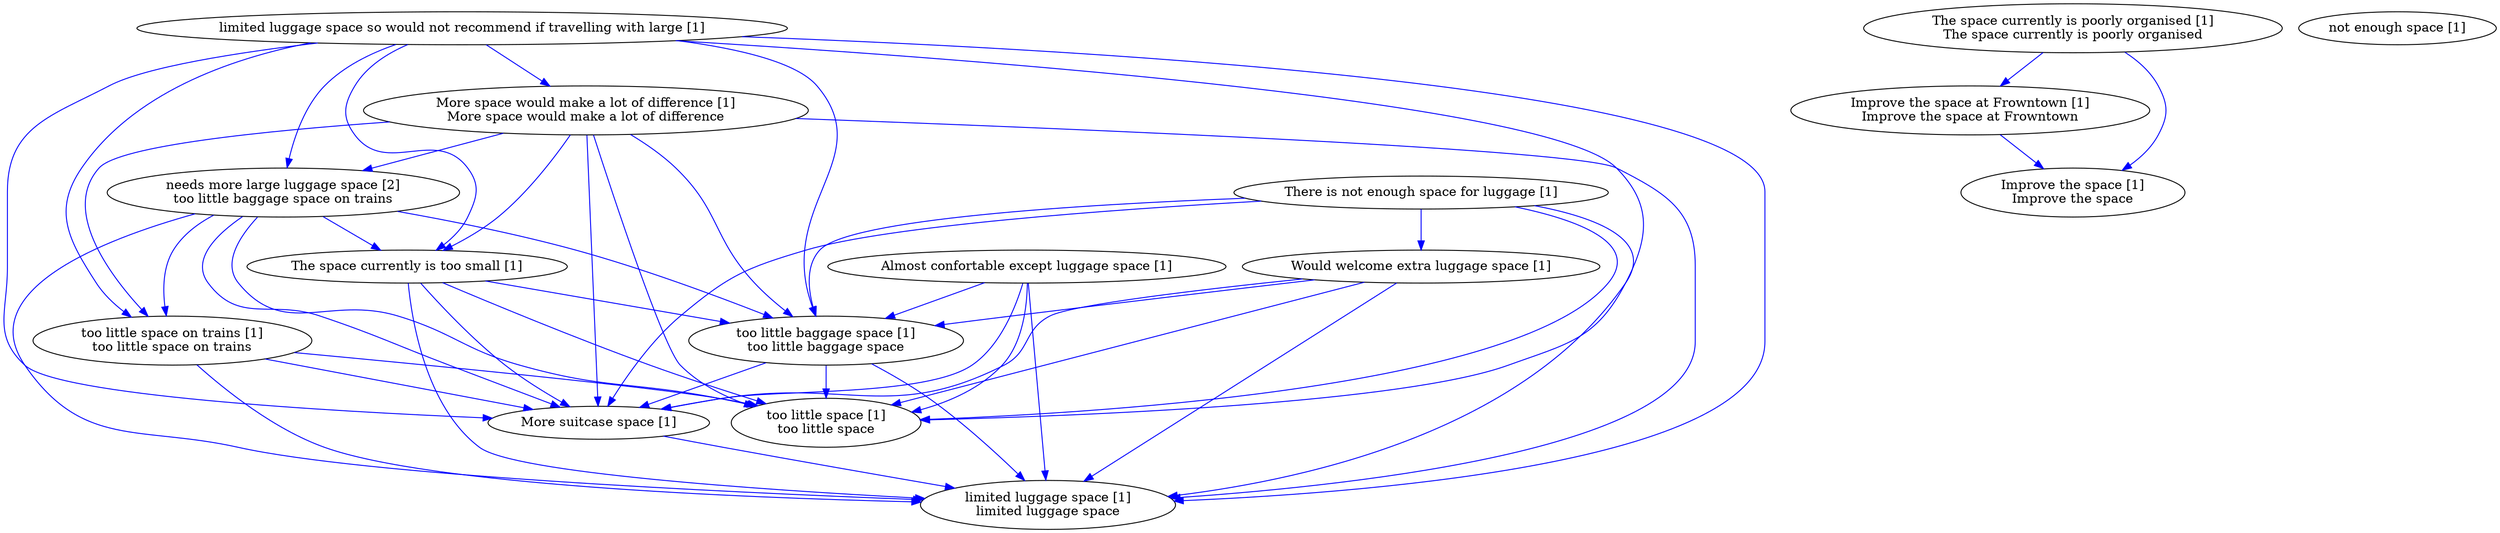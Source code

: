 digraph collapsedGraph {
"needs more large luggage space [2]\ntoo little baggage space on trains""Almost confortable except luggage space [1]""Improve the space at Frowntown [1]\nImprove the space at Frowntown""Improve the space [1]\nImprove the space""More space would make a lot of difference [1]\nMore space would make a lot of difference""More suitcase space [1]""The space currently is poorly organised [1]\nThe space currently is poorly organised""The space currently is too small [1]""There is not enough space for luggage [1]""Would welcome extra luggage space [1]""limited luggage space so would not recommend if travelling with large [1]""limited luggage space [1]\nlimited luggage space""not enough space [1]""too little baggage space [1]\ntoo little baggage space""too little space [1]\ntoo little space""too little space on trains [1]\ntoo little space on trains""There is not enough space for luggage [1]" -> "More suitcase space [1]" [color=blue]
"There is not enough space for luggage [1]" -> "Would welcome extra luggage space [1]" [color=blue]
"There is not enough space for luggage [1]" -> "too little space [1]\ntoo little space" [color=blue]
"There is not enough space for luggage [1]" -> "limited luggage space [1]\nlimited luggage space" [color=blue]
"There is not enough space for luggage [1]" -> "too little baggage space [1]\ntoo little baggage space" [color=blue]
"The space currently is poorly organised [1]\nThe space currently is poorly organised" -> "Improve the space at Frowntown [1]\nImprove the space at Frowntown" [color=blue]
"Would welcome extra luggage space [1]" -> "too little baggage space [1]\ntoo little baggage space" [color=blue]
"More space would make a lot of difference [1]\nMore space would make a lot of difference" -> "too little space [1]\ntoo little space" [color=blue]
"Almost confortable except luggage space [1]" -> "too little baggage space [1]\ntoo little baggage space" [color=blue]
"More space would make a lot of difference [1]\nMore space would make a lot of difference" -> "More suitcase space [1]" [color=blue]
"Would welcome extra luggage space [1]" -> "limited luggage space [1]\nlimited luggage space" [color=blue]
"More space would make a lot of difference [1]\nMore space would make a lot of difference" -> "The space currently is too small [1]" [color=blue]
"too little space on trains [1]\ntoo little space on trains" -> "More suitcase space [1]" [color=blue]
"needs more large luggage space [2]\ntoo little baggage space on trains" -> "too little baggage space [1]\ntoo little baggage space" [color=blue]
"More suitcase space [1]" -> "limited luggage space [1]\nlimited luggage space" [color=blue]
"needs more large luggage space [2]\ntoo little baggage space on trains" -> "limited luggage space [1]\nlimited luggage space" [color=blue]
"Almost confortable except luggage space [1]" -> "limited luggage space [1]\nlimited luggage space" [color=blue]
"limited luggage space so would not recommend if travelling with large [1]" -> "too little baggage space [1]\ntoo little baggage space" [color=blue]
"limited luggage space so would not recommend if travelling with large [1]" -> "needs more large luggage space [2]\ntoo little baggage space on trains" [color=blue]
"limited luggage space so would not recommend if travelling with large [1]" -> "More space would make a lot of difference [1]\nMore space would make a lot of difference" [color=blue]
"The space currently is too small [1]" -> "too little baggage space [1]\ntoo little baggage space" [color=blue]
"The space currently is too small [1]" -> "limited luggage space [1]\nlimited luggage space" [color=blue]
"too little baggage space [1]\ntoo little baggage space" -> "limited luggage space [1]\nlimited luggage space" [color=blue]
"Would welcome extra luggage space [1]" -> "too little space [1]\ntoo little space" [color=blue]
"too little space on trains [1]\ntoo little space on trains" -> "limited luggage space [1]\nlimited luggage space" [color=blue]
"Would welcome extra luggage space [1]" -> "More suitcase space [1]" [color=blue]
"Almost confortable except luggage space [1]" -> "More suitcase space [1]" [color=blue]
"limited luggage space so would not recommend if travelling with large [1]" -> "The space currently is too small [1]" [color=blue]
"limited luggage space so would not recommend if travelling with large [1]" -> "More suitcase space [1]" [color=blue]
"too little baggage space [1]\ntoo little baggage space" -> "More suitcase space [1]" [color=blue]
"Almost confortable except luggage space [1]" -> "too little space [1]\ntoo little space" [color=blue]
"needs more large luggage space [2]\ntoo little baggage space on trains" -> "More suitcase space [1]" [color=blue]
"limited luggage space so would not recommend if travelling with large [1]" -> "too little space [1]\ntoo little space" [color=blue]
"The space currently is too small [1]" -> "More suitcase space [1]" [color=blue]
"More space would make a lot of difference [1]\nMore space would make a lot of difference" -> "too little baggage space [1]\ntoo little baggage space" [color=blue]
"More space would make a lot of difference [1]\nMore space would make a lot of difference" -> "needs more large luggage space [2]\ntoo little baggage space on trains" [color=blue]
"needs more large luggage space [2]\ntoo little baggage space on trains" -> "too little space [1]\ntoo little space" [color=blue]
"More space would make a lot of difference [1]\nMore space would make a lot of difference" -> "limited luggage space [1]\nlimited luggage space" [color=blue]
"The space currently is too small [1]" -> "too little space [1]\ntoo little space" [color=blue]
"needs more large luggage space [2]\ntoo little baggage space on trains" -> "The space currently is too small [1]" [color=blue]
"The space currently is poorly organised [1]\nThe space currently is poorly organised" -> "Improve the space [1]\nImprove the space" [color=blue]
"Improve the space at Frowntown [1]\nImprove the space at Frowntown" -> "Improve the space [1]\nImprove the space" [color=blue]
"limited luggage space so would not recommend if travelling with large [1]" -> "limited luggage space [1]\nlimited luggage space" [color=blue]
"too little baggage space [1]\ntoo little baggage space" -> "too little space [1]\ntoo little space" [color=blue]
"too little space on trains [1]\ntoo little space on trains" -> "too little space [1]\ntoo little space" [color=blue]
"More space would make a lot of difference [1]\nMore space would make a lot of difference" -> "too little space on trains [1]\ntoo little space on trains" [color=blue]
"limited luggage space so would not recommend if travelling with large [1]" -> "too little space on trains [1]\ntoo little space on trains" [color=blue]
"needs more large luggage space [2]\ntoo little baggage space on trains" -> "too little space on trains [1]\ntoo little space on trains" [color=blue]
}